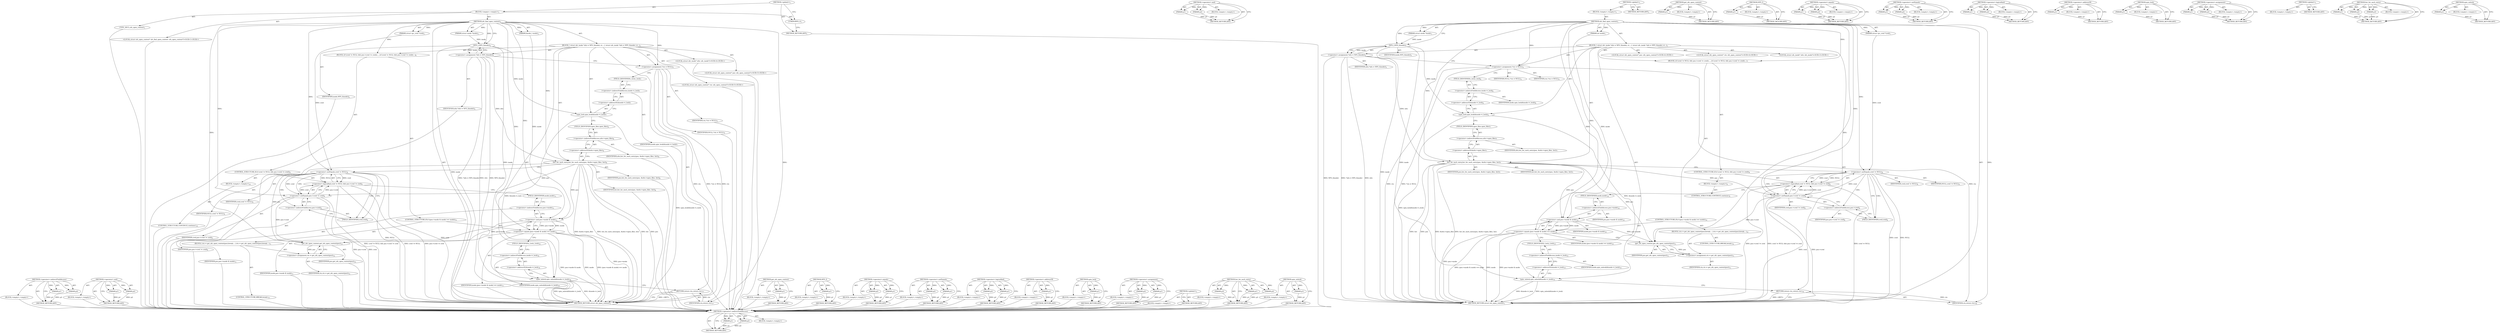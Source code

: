 digraph "spin_unlock" {
vulnerable_113 [label=<(METHOD,&lt;operator&gt;.indirectFieldAccess)>];
vulnerable_114 [label=<(PARAM,p1)>];
vulnerable_115 [label=<(PARAM,p2)>];
vulnerable_116 [label=<(BLOCK,&lt;empty&gt;,&lt;empty&gt;)>];
vulnerable_117 [label=<(METHOD_RETURN,ANY)>];
vulnerable_139 [label=<(METHOD,&lt;operator&gt;.and)>];
vulnerable_140 [label=<(PARAM,p1)>];
vulnerable_141 [label=<(PARAM,p2)>];
vulnerable_142 [label=<(BLOCK,&lt;empty&gt;,&lt;empty&gt;)>];
vulnerable_143 [label=<(METHOD_RETURN,ANY)>];
vulnerable_6 [label=<(METHOD,&lt;global&gt;)<SUB>1</SUB>>];
vulnerable_7 [label=<(BLOCK,&lt;empty&gt;,&lt;empty&gt;)<SUB>1</SUB>>];
vulnerable_8 [label=<(METHOD,nfs_find_open_context)<SUB>1</SUB>>];
vulnerable_9 [label=<(PARAM,struct inode *inode)<SUB>1</SUB>>];
vulnerable_10 [label=<(PARAM,struct rpc_cred *cred)<SUB>1</SUB>>];
vulnerable_11 [label=<(PARAM,int mode)<SUB>1</SUB>>];
vulnerable_12 [label=<(BLOCK,{
 	struct nfs_inode *nfsi = NFS_I(inode);
 	st...,{
 	struct nfs_inode *nfsi = NFS_I(inode);
 	st...)<SUB>2</SUB>>];
vulnerable_13 [label="<(LOCAL,struct nfs_inode* nfsi: nfs_inode*)<SUB>3</SUB>>"];
vulnerable_14 [label=<(&lt;operator&gt;.assignment,*nfsi = NFS_I(inode))<SUB>3</SUB>>];
vulnerable_15 [label=<(IDENTIFIER,nfsi,*nfsi = NFS_I(inode))<SUB>3</SUB>>];
vulnerable_16 [label=<(NFS_I,NFS_I(inode))<SUB>3</SUB>>];
vulnerable_17 [label=<(IDENTIFIER,inode,NFS_I(inode))<SUB>3</SUB>>];
vulnerable_18 [label="<(LOCAL,struct nfs_open_context* pos: nfs_open_context*)<SUB>4</SUB>>"];
vulnerable_19 [label="<(LOCAL,struct nfs_open_context* ctx: nfs_open_context*)<SUB>4</SUB>>"];
vulnerable_20 [label=<(&lt;operator&gt;.assignment,*ctx = NULL)<SUB>4</SUB>>];
vulnerable_21 [label=<(IDENTIFIER,ctx,*ctx = NULL)<SUB>4</SUB>>];
vulnerable_22 [label=<(IDENTIFIER,NULL,*ctx = NULL)<SUB>4</SUB>>];
vulnerable_23 [label=<(spin_lock,spin_lock(&amp;inode-&gt;i_lock))<SUB>6</SUB>>];
vulnerable_24 [label=<(&lt;operator&gt;.addressOf,&amp;inode-&gt;i_lock)<SUB>6</SUB>>];
vulnerable_25 [label=<(&lt;operator&gt;.indirectFieldAccess,inode-&gt;i_lock)<SUB>6</SUB>>];
vulnerable_26 [label=<(IDENTIFIER,inode,spin_lock(&amp;inode-&gt;i_lock))<SUB>6</SUB>>];
vulnerable_27 [label=<(FIELD_IDENTIFIER,i_lock,i_lock)<SUB>6</SUB>>];
vulnerable_28 [label=<(list_for_each_entry,list_for_each_entry(pos, &amp;nfsi-&gt;open_files, list))<SUB>7</SUB>>];
vulnerable_29 [label=<(IDENTIFIER,pos,list_for_each_entry(pos, &amp;nfsi-&gt;open_files, list))<SUB>7</SUB>>];
vulnerable_30 [label=<(&lt;operator&gt;.addressOf,&amp;nfsi-&gt;open_files)<SUB>7</SUB>>];
vulnerable_31 [label=<(&lt;operator&gt;.indirectFieldAccess,nfsi-&gt;open_files)<SUB>7</SUB>>];
vulnerable_32 [label=<(IDENTIFIER,nfsi,list_for_each_entry(pos, &amp;nfsi-&gt;open_files, list))<SUB>7</SUB>>];
vulnerable_33 [label=<(FIELD_IDENTIFIER,open_files,open_files)<SUB>7</SUB>>];
vulnerable_34 [label=<(IDENTIFIER,list,list_for_each_entry(pos, &amp;nfsi-&gt;open_files, list))<SUB>7</SUB>>];
vulnerable_35 [label=<(BLOCK,{
		if (cred != NULL &amp;&amp; pos-&gt;cred != cred)
			c...,{
		if (cred != NULL &amp;&amp; pos-&gt;cred != cred)
			c...)<SUB>7</SUB>>];
vulnerable_36 [label=<(CONTROL_STRUCTURE,IF,if (cred != NULL &amp;&amp; pos-&gt;cred != cred))<SUB>8</SUB>>];
vulnerable_37 [label=<(&lt;operator&gt;.logicalAnd,cred != NULL &amp;&amp; pos-&gt;cred != cred)<SUB>8</SUB>>];
vulnerable_38 [label=<(&lt;operator&gt;.notEquals,cred != NULL)<SUB>8</SUB>>];
vulnerable_39 [label=<(IDENTIFIER,cred,cred != NULL)<SUB>8</SUB>>];
vulnerable_40 [label=<(IDENTIFIER,NULL,cred != NULL)<SUB>8</SUB>>];
vulnerable_41 [label=<(&lt;operator&gt;.notEquals,pos-&gt;cred != cred)<SUB>8</SUB>>];
vulnerable_42 [label=<(&lt;operator&gt;.indirectFieldAccess,pos-&gt;cred)<SUB>8</SUB>>];
vulnerable_43 [label=<(IDENTIFIER,pos,pos-&gt;cred != cred)<SUB>8</SUB>>];
vulnerable_44 [label=<(FIELD_IDENTIFIER,cred,cred)<SUB>8</SUB>>];
vulnerable_45 [label=<(IDENTIFIER,cred,pos-&gt;cred != cred)<SUB>8</SUB>>];
vulnerable_46 [label=<(BLOCK,&lt;empty&gt;,&lt;empty&gt;)<SUB>9</SUB>>];
vulnerable_47 [label=<(CONTROL_STRUCTURE,CONTINUE,continue;)<SUB>9</SUB>>];
vulnerable_48 [label=<(CONTROL_STRUCTURE,IF,if ((pos-&gt;mode &amp; mode) == mode))<SUB>10</SUB>>];
vulnerable_49 [label=<(&lt;operator&gt;.equals,(pos-&gt;mode &amp; mode) == mode)<SUB>10</SUB>>];
vulnerable_50 [label=<(&lt;operator&gt;.and,pos-&gt;mode &amp; mode)<SUB>10</SUB>>];
vulnerable_51 [label=<(&lt;operator&gt;.indirectFieldAccess,pos-&gt;mode)<SUB>10</SUB>>];
vulnerable_52 [label=<(IDENTIFIER,pos,pos-&gt;mode &amp; mode)<SUB>10</SUB>>];
vulnerable_53 [label=<(FIELD_IDENTIFIER,mode,mode)<SUB>10</SUB>>];
vulnerable_54 [label=<(IDENTIFIER,mode,pos-&gt;mode &amp; mode)<SUB>10</SUB>>];
vulnerable_55 [label=<(IDENTIFIER,mode,(pos-&gt;mode &amp; mode) == mode)<SUB>10</SUB>>];
vulnerable_56 [label=<(BLOCK,{
			ctx = get_nfs_open_context(pos);
			break;...,{
			ctx = get_nfs_open_context(pos);
			break;...)<SUB>10</SUB>>];
vulnerable_57 [label=<(&lt;operator&gt;.assignment,ctx = get_nfs_open_context(pos))<SUB>11</SUB>>];
vulnerable_58 [label=<(IDENTIFIER,ctx,ctx = get_nfs_open_context(pos))<SUB>11</SUB>>];
vulnerable_59 [label=<(get_nfs_open_context,get_nfs_open_context(pos))<SUB>11</SUB>>];
vulnerable_60 [label=<(IDENTIFIER,pos,get_nfs_open_context(pos))<SUB>11</SUB>>];
vulnerable_61 [label=<(CONTROL_STRUCTURE,BREAK,break;)<SUB>12</SUB>>];
vulnerable_62 [label=<(spin_unlock,spin_unlock(&amp;inode-&gt;i_lock))<SUB>15</SUB>>];
vulnerable_63 [label=<(&lt;operator&gt;.addressOf,&amp;inode-&gt;i_lock)<SUB>15</SUB>>];
vulnerable_64 [label=<(&lt;operator&gt;.indirectFieldAccess,inode-&gt;i_lock)<SUB>15</SUB>>];
vulnerable_65 [label=<(IDENTIFIER,inode,spin_unlock(&amp;inode-&gt;i_lock))<SUB>15</SUB>>];
vulnerable_66 [label=<(FIELD_IDENTIFIER,i_lock,i_lock)<SUB>15</SUB>>];
vulnerable_67 [label=<(RETURN,return ctx;,return ctx;)<SUB>16</SUB>>];
vulnerable_68 [label=<(IDENTIFIER,ctx,return ctx;)<SUB>16</SUB>>];
vulnerable_69 [label=<(METHOD_RETURN,struct nfs_open_context)<SUB>1</SUB>>];
vulnerable_71 [label=<(METHOD_RETURN,ANY)<SUB>1</SUB>>];
vulnerable_144 [label=<(METHOD,get_nfs_open_context)>];
vulnerable_145 [label=<(PARAM,p1)>];
vulnerable_146 [label=<(BLOCK,&lt;empty&gt;,&lt;empty&gt;)>];
vulnerable_147 [label=<(METHOD_RETURN,ANY)>];
vulnerable_101 [label=<(METHOD,NFS_I)>];
vulnerable_102 [label=<(PARAM,p1)>];
vulnerable_103 [label=<(BLOCK,&lt;empty&gt;,&lt;empty&gt;)>];
vulnerable_104 [label=<(METHOD_RETURN,ANY)>];
vulnerable_134 [label=<(METHOD,&lt;operator&gt;.equals)>];
vulnerable_135 [label=<(PARAM,p1)>];
vulnerable_136 [label=<(PARAM,p2)>];
vulnerable_137 [label=<(BLOCK,&lt;empty&gt;,&lt;empty&gt;)>];
vulnerable_138 [label=<(METHOD_RETURN,ANY)>];
vulnerable_129 [label=<(METHOD,&lt;operator&gt;.notEquals)>];
vulnerable_130 [label=<(PARAM,p1)>];
vulnerable_131 [label=<(PARAM,p2)>];
vulnerable_132 [label=<(BLOCK,&lt;empty&gt;,&lt;empty&gt;)>];
vulnerable_133 [label=<(METHOD_RETURN,ANY)>];
vulnerable_124 [label=<(METHOD,&lt;operator&gt;.logicalAnd)>];
vulnerable_125 [label=<(PARAM,p1)>];
vulnerable_126 [label=<(PARAM,p2)>];
vulnerable_127 [label=<(BLOCK,&lt;empty&gt;,&lt;empty&gt;)>];
vulnerable_128 [label=<(METHOD_RETURN,ANY)>];
vulnerable_109 [label=<(METHOD,&lt;operator&gt;.addressOf)>];
vulnerable_110 [label=<(PARAM,p1)>];
vulnerable_111 [label=<(BLOCK,&lt;empty&gt;,&lt;empty&gt;)>];
vulnerable_112 [label=<(METHOD_RETURN,ANY)>];
vulnerable_105 [label=<(METHOD,spin_lock)>];
vulnerable_106 [label=<(PARAM,p1)>];
vulnerable_107 [label=<(BLOCK,&lt;empty&gt;,&lt;empty&gt;)>];
vulnerable_108 [label=<(METHOD_RETURN,ANY)>];
vulnerable_96 [label=<(METHOD,&lt;operator&gt;.assignment)>];
vulnerable_97 [label=<(PARAM,p1)>];
vulnerable_98 [label=<(PARAM,p2)>];
vulnerable_99 [label=<(BLOCK,&lt;empty&gt;,&lt;empty&gt;)>];
vulnerable_100 [label=<(METHOD_RETURN,ANY)>];
vulnerable_90 [label=<(METHOD,&lt;global&gt;)<SUB>1</SUB>>];
vulnerable_91 [label=<(BLOCK,&lt;empty&gt;,&lt;empty&gt;)>];
vulnerable_92 [label=<(METHOD_RETURN,ANY)>];
vulnerable_118 [label=<(METHOD,list_for_each_entry)>];
vulnerable_119 [label=<(PARAM,p1)>];
vulnerable_120 [label=<(PARAM,p2)>];
vulnerable_121 [label=<(PARAM,p3)>];
vulnerable_122 [label=<(BLOCK,&lt;empty&gt;,&lt;empty&gt;)>];
vulnerable_123 [label=<(METHOD_RETURN,ANY)>];
vulnerable_148 [label=<(METHOD,spin_unlock)>];
vulnerable_149 [label=<(PARAM,p1)>];
vulnerable_150 [label=<(BLOCK,&lt;empty&gt;,&lt;empty&gt;)>];
vulnerable_151 [label=<(METHOD_RETURN,ANY)>];
fixed_119 [label=<(METHOD,&lt;operator&gt;.indirectFieldAccess)>];
fixed_120 [label=<(PARAM,p1)>];
fixed_121 [label=<(PARAM,p2)>];
fixed_122 [label=<(BLOCK,&lt;empty&gt;,&lt;empty&gt;)>];
fixed_123 [label=<(METHOD_RETURN,ANY)>];
fixed_145 [label=<(METHOD,&lt;operator&gt;.and)>];
fixed_146 [label=<(PARAM,p1)>];
fixed_147 [label=<(PARAM,p2)>];
fixed_148 [label=<(BLOCK,&lt;empty&gt;,&lt;empty&gt;)>];
fixed_149 [label=<(METHOD_RETURN,ANY)>];
fixed_6 [label=<(METHOD,&lt;global&gt;)<SUB>1</SUB>>];
fixed_7 [label=<(BLOCK,&lt;empty&gt;,&lt;empty&gt;)<SUB>1</SUB>>];
fixed_8 [label=<(TYPE_DECL,nfs_open_context)<SUB>1</SUB>>];
fixed_9 [label="<(LOCAL,struct nfs_open_context* nfs_find_open_context: nfs_open_context*)<SUB>1</SUB>>"];
fixed_10 [label=<(UNKNOWN,),))<SUB>1</SUB>>];
fixed_11 [label=<(METHOD,nfs_find_open_context)<SUB>2</SUB>>];
fixed_12 [label=<(PARAM,struct inode *inode)<SUB>2</SUB>>];
fixed_13 [label=<(PARAM,struct rpc_cred *cred)<SUB>2</SUB>>];
fixed_14 [label=<(PARAM,fmode_t mode)<SUB>2</SUB>>];
fixed_15 [label=<(BLOCK,{
 	struct nfs_inode *nfsi = NFS_I(inode);
 	st...,{
 	struct nfs_inode *nfsi = NFS_I(inode);
 	st...)<SUB>3</SUB>>];
fixed_16 [label="<(LOCAL,struct nfs_inode* nfsi: nfs_inode*)<SUB>4</SUB>>"];
fixed_17 [label=<(&lt;operator&gt;.assignment,*nfsi = NFS_I(inode))<SUB>4</SUB>>];
fixed_18 [label=<(IDENTIFIER,nfsi,*nfsi = NFS_I(inode))<SUB>4</SUB>>];
fixed_19 [label=<(NFS_I,NFS_I(inode))<SUB>4</SUB>>];
fixed_20 [label=<(IDENTIFIER,inode,NFS_I(inode))<SUB>4</SUB>>];
fixed_21 [label="<(LOCAL,struct nfs_open_context* pos: nfs_open_context*)<SUB>5</SUB>>"];
fixed_22 [label="<(LOCAL,struct nfs_open_context* ctx: nfs_open_context*)<SUB>5</SUB>>"];
fixed_23 [label=<(&lt;operator&gt;.assignment,*ctx = NULL)<SUB>5</SUB>>];
fixed_24 [label=<(IDENTIFIER,ctx,*ctx = NULL)<SUB>5</SUB>>];
fixed_25 [label=<(IDENTIFIER,NULL,*ctx = NULL)<SUB>5</SUB>>];
fixed_26 [label=<(spin_lock,spin_lock(&amp;inode-&gt;i_lock))<SUB>7</SUB>>];
fixed_27 [label=<(&lt;operator&gt;.addressOf,&amp;inode-&gt;i_lock)<SUB>7</SUB>>];
fixed_28 [label=<(&lt;operator&gt;.indirectFieldAccess,inode-&gt;i_lock)<SUB>7</SUB>>];
fixed_29 [label=<(IDENTIFIER,inode,spin_lock(&amp;inode-&gt;i_lock))<SUB>7</SUB>>];
fixed_30 [label=<(FIELD_IDENTIFIER,i_lock,i_lock)<SUB>7</SUB>>];
fixed_31 [label=<(list_for_each_entry,list_for_each_entry(pos, &amp;nfsi-&gt;open_files, list))<SUB>8</SUB>>];
fixed_32 [label=<(IDENTIFIER,pos,list_for_each_entry(pos, &amp;nfsi-&gt;open_files, list))<SUB>8</SUB>>];
fixed_33 [label=<(&lt;operator&gt;.addressOf,&amp;nfsi-&gt;open_files)<SUB>8</SUB>>];
fixed_34 [label=<(&lt;operator&gt;.indirectFieldAccess,nfsi-&gt;open_files)<SUB>8</SUB>>];
fixed_35 [label=<(IDENTIFIER,nfsi,list_for_each_entry(pos, &amp;nfsi-&gt;open_files, list))<SUB>8</SUB>>];
fixed_36 [label=<(FIELD_IDENTIFIER,open_files,open_files)<SUB>8</SUB>>];
fixed_37 [label=<(IDENTIFIER,list,list_for_each_entry(pos, &amp;nfsi-&gt;open_files, list))<SUB>8</SUB>>];
fixed_38 [label=<(BLOCK,{
		if (cred != NULL &amp;&amp; pos-&gt;cred != cred)
			c...,{
		if (cred != NULL &amp;&amp; pos-&gt;cred != cred)
			c...)<SUB>8</SUB>>];
fixed_39 [label=<(CONTROL_STRUCTURE,IF,if (cred != NULL &amp;&amp; pos-&gt;cred != cred))<SUB>9</SUB>>];
fixed_40 [label=<(&lt;operator&gt;.logicalAnd,cred != NULL &amp;&amp; pos-&gt;cred != cred)<SUB>9</SUB>>];
fixed_41 [label=<(&lt;operator&gt;.notEquals,cred != NULL)<SUB>9</SUB>>];
fixed_42 [label=<(IDENTIFIER,cred,cred != NULL)<SUB>9</SUB>>];
fixed_43 [label=<(IDENTIFIER,NULL,cred != NULL)<SUB>9</SUB>>];
fixed_44 [label=<(&lt;operator&gt;.notEquals,pos-&gt;cred != cred)<SUB>9</SUB>>];
fixed_45 [label=<(&lt;operator&gt;.indirectFieldAccess,pos-&gt;cred)<SUB>9</SUB>>];
fixed_46 [label=<(IDENTIFIER,pos,pos-&gt;cred != cred)<SUB>9</SUB>>];
fixed_47 [label=<(FIELD_IDENTIFIER,cred,cred)<SUB>9</SUB>>];
fixed_48 [label=<(IDENTIFIER,cred,pos-&gt;cred != cred)<SUB>9</SUB>>];
fixed_49 [label=<(BLOCK,&lt;empty&gt;,&lt;empty&gt;)<SUB>10</SUB>>];
fixed_50 [label=<(CONTROL_STRUCTURE,CONTINUE,continue;)<SUB>10</SUB>>];
fixed_51 [label=<(CONTROL_STRUCTURE,IF,if ((pos-&gt;mode &amp; mode) == mode))<SUB>11</SUB>>];
fixed_52 [label=<(&lt;operator&gt;.equals,(pos-&gt;mode &amp; mode) == mode)<SUB>11</SUB>>];
fixed_53 [label=<(&lt;operator&gt;.and,pos-&gt;mode &amp; mode)<SUB>11</SUB>>];
fixed_54 [label=<(&lt;operator&gt;.indirectFieldAccess,pos-&gt;mode)<SUB>11</SUB>>];
fixed_55 [label=<(IDENTIFIER,pos,pos-&gt;mode &amp; mode)<SUB>11</SUB>>];
fixed_56 [label=<(FIELD_IDENTIFIER,mode,mode)<SUB>11</SUB>>];
fixed_57 [label=<(IDENTIFIER,mode,pos-&gt;mode &amp; mode)<SUB>11</SUB>>];
fixed_58 [label=<(IDENTIFIER,mode,(pos-&gt;mode &amp; mode) == mode)<SUB>11</SUB>>];
fixed_59 [label=<(BLOCK,{
			ctx = get_nfs_open_context(pos);
			break;...,{
			ctx = get_nfs_open_context(pos);
			break;...)<SUB>11</SUB>>];
fixed_60 [label=<(&lt;operator&gt;.assignment,ctx = get_nfs_open_context(pos))<SUB>12</SUB>>];
fixed_61 [label=<(IDENTIFIER,ctx,ctx = get_nfs_open_context(pos))<SUB>12</SUB>>];
fixed_62 [label=<(get_nfs_open_context,get_nfs_open_context(pos))<SUB>12</SUB>>];
fixed_63 [label=<(IDENTIFIER,pos,get_nfs_open_context(pos))<SUB>12</SUB>>];
fixed_64 [label=<(CONTROL_STRUCTURE,BREAK,break;)<SUB>13</SUB>>];
fixed_65 [label=<(spin_unlock,spin_unlock(&amp;inode-&gt;i_lock))<SUB>16</SUB>>];
fixed_66 [label=<(&lt;operator&gt;.addressOf,&amp;inode-&gt;i_lock)<SUB>16</SUB>>];
fixed_67 [label=<(&lt;operator&gt;.indirectFieldAccess,inode-&gt;i_lock)<SUB>16</SUB>>];
fixed_68 [label=<(IDENTIFIER,inode,spin_unlock(&amp;inode-&gt;i_lock))<SUB>16</SUB>>];
fixed_69 [label=<(FIELD_IDENTIFIER,i_lock,i_lock)<SUB>16</SUB>>];
fixed_70 [label=<(RETURN,return ctx;,return ctx;)<SUB>17</SUB>>];
fixed_71 [label=<(IDENTIFIER,ctx,return ctx;)<SUB>17</SUB>>];
fixed_72 [label=<(METHOD_RETURN,struct nfs_open_context)<SUB>2</SUB>>];
fixed_74 [label=<(METHOD_RETURN,ANY)<SUB>1</SUB>>];
fixed_150 [label=<(METHOD,get_nfs_open_context)>];
fixed_151 [label=<(PARAM,p1)>];
fixed_152 [label=<(BLOCK,&lt;empty&gt;,&lt;empty&gt;)>];
fixed_153 [label=<(METHOD_RETURN,ANY)>];
fixed_107 [label=<(METHOD,NFS_I)>];
fixed_108 [label=<(PARAM,p1)>];
fixed_109 [label=<(BLOCK,&lt;empty&gt;,&lt;empty&gt;)>];
fixed_110 [label=<(METHOD_RETURN,ANY)>];
fixed_140 [label=<(METHOD,&lt;operator&gt;.equals)>];
fixed_141 [label=<(PARAM,p1)>];
fixed_142 [label=<(PARAM,p2)>];
fixed_143 [label=<(BLOCK,&lt;empty&gt;,&lt;empty&gt;)>];
fixed_144 [label=<(METHOD_RETURN,ANY)>];
fixed_135 [label=<(METHOD,&lt;operator&gt;.notEquals)>];
fixed_136 [label=<(PARAM,p1)>];
fixed_137 [label=<(PARAM,p2)>];
fixed_138 [label=<(BLOCK,&lt;empty&gt;,&lt;empty&gt;)>];
fixed_139 [label=<(METHOD_RETURN,ANY)>];
fixed_130 [label=<(METHOD,&lt;operator&gt;.logicalAnd)>];
fixed_131 [label=<(PARAM,p1)>];
fixed_132 [label=<(PARAM,p2)>];
fixed_133 [label=<(BLOCK,&lt;empty&gt;,&lt;empty&gt;)>];
fixed_134 [label=<(METHOD_RETURN,ANY)>];
fixed_115 [label=<(METHOD,&lt;operator&gt;.addressOf)>];
fixed_116 [label=<(PARAM,p1)>];
fixed_117 [label=<(BLOCK,&lt;empty&gt;,&lt;empty&gt;)>];
fixed_118 [label=<(METHOD_RETURN,ANY)>];
fixed_111 [label=<(METHOD,spin_lock)>];
fixed_112 [label=<(PARAM,p1)>];
fixed_113 [label=<(BLOCK,&lt;empty&gt;,&lt;empty&gt;)>];
fixed_114 [label=<(METHOD_RETURN,ANY)>];
fixed_102 [label=<(METHOD,&lt;operator&gt;.assignment)>];
fixed_103 [label=<(PARAM,p1)>];
fixed_104 [label=<(PARAM,p2)>];
fixed_105 [label=<(BLOCK,&lt;empty&gt;,&lt;empty&gt;)>];
fixed_106 [label=<(METHOD_RETURN,ANY)>];
fixed_96 [label=<(METHOD,&lt;global&gt;)<SUB>1</SUB>>];
fixed_97 [label=<(BLOCK,&lt;empty&gt;,&lt;empty&gt;)>];
fixed_98 [label=<(METHOD_RETURN,ANY)>];
fixed_124 [label=<(METHOD,list_for_each_entry)>];
fixed_125 [label=<(PARAM,p1)>];
fixed_126 [label=<(PARAM,p2)>];
fixed_127 [label=<(PARAM,p3)>];
fixed_128 [label=<(BLOCK,&lt;empty&gt;,&lt;empty&gt;)>];
fixed_129 [label=<(METHOD_RETURN,ANY)>];
fixed_154 [label=<(METHOD,spin_unlock)>];
fixed_155 [label=<(PARAM,p1)>];
fixed_156 [label=<(BLOCK,&lt;empty&gt;,&lt;empty&gt;)>];
fixed_157 [label=<(METHOD_RETURN,ANY)>];
vulnerable_113 -> vulnerable_114  [key=0, label="AST: "];
vulnerable_113 -> vulnerable_114  [key=1, label="DDG: "];
vulnerable_113 -> vulnerable_116  [key=0, label="AST: "];
vulnerable_113 -> vulnerable_115  [key=0, label="AST: "];
vulnerable_113 -> vulnerable_115  [key=1, label="DDG: "];
vulnerable_113 -> vulnerable_117  [key=0, label="AST: "];
vulnerable_113 -> vulnerable_117  [key=1, label="CFG: "];
vulnerable_114 -> vulnerable_117  [key=0, label="DDG: p1"];
vulnerable_115 -> vulnerable_117  [key=0, label="DDG: p2"];
vulnerable_139 -> vulnerable_140  [key=0, label="AST: "];
vulnerable_139 -> vulnerable_140  [key=1, label="DDG: "];
vulnerable_139 -> vulnerable_142  [key=0, label="AST: "];
vulnerable_139 -> vulnerable_141  [key=0, label="AST: "];
vulnerable_139 -> vulnerable_141  [key=1, label="DDG: "];
vulnerable_139 -> vulnerable_143  [key=0, label="AST: "];
vulnerable_139 -> vulnerable_143  [key=1, label="CFG: "];
vulnerable_140 -> vulnerable_143  [key=0, label="DDG: p1"];
vulnerable_141 -> vulnerable_143  [key=0, label="DDG: p2"];
vulnerable_6 -> vulnerable_7  [key=0, label="AST: "];
vulnerable_6 -> vulnerable_71  [key=0, label="AST: "];
vulnerable_6 -> vulnerable_71  [key=1, label="CFG: "];
vulnerable_7 -> vulnerable_8  [key=0, label="AST: "];
vulnerable_8 -> vulnerable_9  [key=0, label="AST: "];
vulnerable_8 -> vulnerable_9  [key=1, label="DDG: "];
vulnerable_8 -> vulnerable_10  [key=0, label="AST: "];
vulnerable_8 -> vulnerable_10  [key=1, label="DDG: "];
vulnerable_8 -> vulnerable_11  [key=0, label="AST: "];
vulnerable_8 -> vulnerable_11  [key=1, label="DDG: "];
vulnerable_8 -> vulnerable_12  [key=0, label="AST: "];
vulnerable_8 -> vulnerable_69  [key=0, label="AST: "];
vulnerable_8 -> vulnerable_16  [key=0, label="CFG: "];
vulnerable_8 -> vulnerable_16  [key=1, label="DDG: "];
vulnerable_8 -> vulnerable_20  [key=0, label="DDG: "];
vulnerable_8 -> vulnerable_35  [key=0, label="DDG: "];
vulnerable_8 -> vulnerable_28  [key=0, label="DDG: "];
vulnerable_8 -> vulnerable_68  [key=0, label="DDG: "];
vulnerable_8 -> vulnerable_49  [key=0, label="DDG: "];
vulnerable_8 -> vulnerable_38  [key=0, label="DDG: "];
vulnerable_8 -> vulnerable_41  [key=0, label="DDG: "];
vulnerable_8 -> vulnerable_50  [key=0, label="DDG: "];
vulnerable_8 -> vulnerable_59  [key=0, label="DDG: "];
vulnerable_9 -> vulnerable_16  [key=0, label="DDG: inode"];
vulnerable_10 -> vulnerable_38  [key=0, label="DDG: cred"];
vulnerable_11 -> vulnerable_50  [key=0, label="DDG: mode"];
vulnerable_12 -> vulnerable_13  [key=0, label="AST: "];
vulnerable_12 -> vulnerable_14  [key=0, label="AST: "];
vulnerable_12 -> vulnerable_18  [key=0, label="AST: "];
vulnerable_12 -> vulnerable_19  [key=0, label="AST: "];
vulnerable_12 -> vulnerable_20  [key=0, label="AST: "];
vulnerable_12 -> vulnerable_23  [key=0, label="AST: "];
vulnerable_12 -> vulnerable_28  [key=0, label="AST: "];
vulnerable_12 -> vulnerable_35  [key=0, label="AST: "];
vulnerable_12 -> vulnerable_62  [key=0, label="AST: "];
vulnerable_12 -> vulnerable_67  [key=0, label="AST: "];
vulnerable_14 -> vulnerable_15  [key=0, label="AST: "];
vulnerable_14 -> vulnerable_16  [key=0, label="AST: "];
vulnerable_14 -> vulnerable_20  [key=0, label="CFG: "];
vulnerable_14 -> vulnerable_69  [key=0, label="DDG: nfsi"];
vulnerable_14 -> vulnerable_69  [key=1, label="DDG: NFS_I(inode)"];
vulnerable_14 -> vulnerable_69  [key=2, label="DDG: *nfsi = NFS_I(inode)"];
vulnerable_14 -> vulnerable_28  [key=0, label="DDG: nfsi"];
vulnerable_16 -> vulnerable_17  [key=0, label="AST: "];
vulnerable_16 -> vulnerable_14  [key=0, label="CFG: "];
vulnerable_16 -> vulnerable_14  [key=1, label="DDG: inode"];
vulnerable_16 -> vulnerable_69  [key=0, label="DDG: inode"];
vulnerable_16 -> vulnerable_23  [key=0, label="DDG: inode"];
vulnerable_16 -> vulnerable_62  [key=0, label="DDG: inode"];
vulnerable_20 -> vulnerable_21  [key=0, label="AST: "];
vulnerable_20 -> vulnerable_22  [key=0, label="AST: "];
vulnerable_20 -> vulnerable_27  [key=0, label="CFG: "];
vulnerable_20 -> vulnerable_69  [key=0, label="DDG: ctx"];
vulnerable_20 -> vulnerable_69  [key=1, label="DDG: *ctx = NULL"];
vulnerable_20 -> vulnerable_68  [key=0, label="DDG: ctx"];
vulnerable_23 -> vulnerable_24  [key=0, label="AST: "];
vulnerable_23 -> vulnerable_33  [key=0, label="CFG: "];
vulnerable_23 -> vulnerable_69  [key=0, label="DDG: spin_lock(&amp;inode-&gt;i_lock)"];
vulnerable_23 -> vulnerable_62  [key=0, label="DDG: &amp;inode-&gt;i_lock"];
vulnerable_24 -> vulnerable_25  [key=0, label="AST: "];
vulnerable_24 -> vulnerable_23  [key=0, label="CFG: "];
vulnerable_25 -> vulnerable_26  [key=0, label="AST: "];
vulnerable_25 -> vulnerable_27  [key=0, label="AST: "];
vulnerable_25 -> vulnerable_24  [key=0, label="CFG: "];
vulnerable_27 -> vulnerable_25  [key=0, label="CFG: "];
vulnerable_28 -> vulnerable_29  [key=0, label="AST: "];
vulnerable_28 -> vulnerable_30  [key=0, label="AST: "];
vulnerable_28 -> vulnerable_34  [key=0, label="AST: "];
vulnerable_28 -> vulnerable_38  [key=0, label="CFG: "];
vulnerable_28 -> vulnerable_69  [key=0, label="DDG: pos"];
vulnerable_28 -> vulnerable_69  [key=1, label="DDG: &amp;nfsi-&gt;open_files"];
vulnerable_28 -> vulnerable_69  [key=2, label="DDG: list_for_each_entry(pos, &amp;nfsi-&gt;open_files, list)"];
vulnerable_28 -> vulnerable_69  [key=3, label="DDG: list"];
vulnerable_28 -> vulnerable_41  [key=0, label="DDG: pos"];
vulnerable_28 -> vulnerable_50  [key=0, label="DDG: pos"];
vulnerable_28 -> vulnerable_59  [key=0, label="DDG: pos"];
vulnerable_30 -> vulnerable_31  [key=0, label="AST: "];
vulnerable_30 -> vulnerable_28  [key=0, label="CFG: "];
vulnerable_31 -> vulnerable_32  [key=0, label="AST: "];
vulnerable_31 -> vulnerable_33  [key=0, label="AST: "];
vulnerable_31 -> vulnerable_30  [key=0, label="CFG: "];
vulnerable_33 -> vulnerable_31  [key=0, label="CFG: "];
vulnerable_35 -> vulnerable_36  [key=0, label="AST: "];
vulnerable_35 -> vulnerable_48  [key=0, label="AST: "];
vulnerable_36 -> vulnerable_37  [key=0, label="AST: "];
vulnerable_36 -> vulnerable_46  [key=0, label="AST: "];
vulnerable_37 -> vulnerable_38  [key=0, label="AST: "];
vulnerable_37 -> vulnerable_41  [key=0, label="AST: "];
vulnerable_37 -> vulnerable_53  [key=0, label="CFG: "];
vulnerable_37 -> vulnerable_69  [key=0, label="DDG: cred != NULL"];
vulnerable_37 -> vulnerable_69  [key=1, label="DDG: pos-&gt;cred != cred"];
vulnerable_37 -> vulnerable_69  [key=2, label="DDG: cred != NULL &amp;&amp; pos-&gt;cred != cred"];
vulnerable_38 -> vulnerable_39  [key=0, label="AST: "];
vulnerable_38 -> vulnerable_40  [key=0, label="AST: "];
vulnerable_38 -> vulnerable_37  [key=0, label="CFG: "];
vulnerable_38 -> vulnerable_37  [key=1, label="DDG: cred"];
vulnerable_38 -> vulnerable_37  [key=2, label="DDG: NULL"];
vulnerable_38 -> vulnerable_44  [key=0, label="CFG: "];
vulnerable_38 -> vulnerable_44  [key=1, label="CDG: "];
vulnerable_38 -> vulnerable_69  [key=0, label="DDG: cred"];
vulnerable_38 -> vulnerable_69  [key=1, label="DDG: NULL"];
vulnerable_38 -> vulnerable_41  [key=0, label="DDG: cred"];
vulnerable_38 -> vulnerable_41  [key=1, label="CDG: "];
vulnerable_38 -> vulnerable_42  [key=0, label="CDG: "];
vulnerable_41 -> vulnerable_42  [key=0, label="AST: "];
vulnerable_41 -> vulnerable_45  [key=0, label="AST: "];
vulnerable_41 -> vulnerable_37  [key=0, label="CFG: "];
vulnerable_41 -> vulnerable_37  [key=1, label="DDG: pos-&gt;cred"];
vulnerable_41 -> vulnerable_37  [key=2, label="DDG: cred"];
vulnerable_41 -> vulnerable_69  [key=0, label="DDG: pos-&gt;cred"];
vulnerable_41 -> vulnerable_69  [key=1, label="DDG: cred"];
vulnerable_41 -> vulnerable_59  [key=0, label="DDG: pos-&gt;cred"];
vulnerable_42 -> vulnerable_43  [key=0, label="AST: "];
vulnerable_42 -> vulnerable_44  [key=0, label="AST: "];
vulnerable_42 -> vulnerable_41  [key=0, label="CFG: "];
vulnerable_44 -> vulnerable_42  [key=0, label="CFG: "];
vulnerable_46 -> vulnerable_47  [key=0, label="AST: "];
vulnerable_48 -> vulnerable_49  [key=0, label="AST: "];
vulnerable_48 -> vulnerable_56  [key=0, label="AST: "];
vulnerable_49 -> vulnerable_50  [key=0, label="AST: "];
vulnerable_49 -> vulnerable_55  [key=0, label="AST: "];
vulnerable_49 -> vulnerable_59  [key=0, label="CFG: "];
vulnerable_49 -> vulnerable_66  [key=0, label="CFG: "];
vulnerable_49 -> vulnerable_69  [key=0, label="DDG: pos-&gt;mode &amp; mode"];
vulnerable_49 -> vulnerable_69  [key=1, label="DDG: mode"];
vulnerable_49 -> vulnerable_69  [key=2, label="DDG: (pos-&gt;mode &amp; mode) == mode"];
vulnerable_50 -> vulnerable_51  [key=0, label="AST: "];
vulnerable_50 -> vulnerable_54  [key=0, label="AST: "];
vulnerable_50 -> vulnerable_49  [key=0, label="CFG: "];
vulnerable_50 -> vulnerable_49  [key=1, label="DDG: pos-&gt;mode"];
vulnerable_50 -> vulnerable_49  [key=2, label="DDG: mode"];
vulnerable_50 -> vulnerable_69  [key=0, label="DDG: pos-&gt;mode"];
vulnerable_50 -> vulnerable_59  [key=0, label="DDG: pos-&gt;mode"];
vulnerable_51 -> vulnerable_52  [key=0, label="AST: "];
vulnerable_51 -> vulnerable_53  [key=0, label="AST: "];
vulnerable_51 -> vulnerable_50  [key=0, label="CFG: "];
vulnerable_53 -> vulnerable_51  [key=0, label="CFG: "];
vulnerable_56 -> vulnerable_57  [key=0, label="AST: "];
vulnerable_56 -> vulnerable_61  [key=0, label="AST: "];
vulnerable_57 -> vulnerable_58  [key=0, label="AST: "];
vulnerable_57 -> vulnerable_59  [key=0, label="AST: "];
vulnerable_59 -> vulnerable_60  [key=0, label="AST: "];
vulnerable_59 -> vulnerable_57  [key=0, label="CFG: "];
vulnerable_59 -> vulnerable_57  [key=1, label="DDG: pos"];
vulnerable_62 -> vulnerable_63  [key=0, label="AST: "];
vulnerable_62 -> vulnerable_67  [key=0, label="CFG: "];
vulnerable_62 -> vulnerable_69  [key=0, label="DDG: &amp;inode-&gt;i_lock"];
vulnerable_62 -> vulnerable_69  [key=1, label="DDG: spin_unlock(&amp;inode-&gt;i_lock)"];
vulnerable_63 -> vulnerable_64  [key=0, label="AST: "];
vulnerable_63 -> vulnerable_62  [key=0, label="CFG: "];
vulnerable_64 -> vulnerable_65  [key=0, label="AST: "];
vulnerable_64 -> vulnerable_66  [key=0, label="AST: "];
vulnerable_64 -> vulnerable_63  [key=0, label="CFG: "];
vulnerable_66 -> vulnerable_64  [key=0, label="CFG: "];
vulnerable_67 -> vulnerable_68  [key=0, label="AST: "];
vulnerable_67 -> vulnerable_69  [key=0, label="CFG: "];
vulnerable_67 -> vulnerable_69  [key=1, label="DDG: &lt;RET&gt;"];
vulnerable_68 -> vulnerable_67  [key=0, label="DDG: ctx"];
vulnerable_144 -> vulnerable_145  [key=0, label="AST: "];
vulnerable_144 -> vulnerable_145  [key=1, label="DDG: "];
vulnerable_144 -> vulnerable_146  [key=0, label="AST: "];
vulnerable_144 -> vulnerable_147  [key=0, label="AST: "];
vulnerable_144 -> vulnerable_147  [key=1, label="CFG: "];
vulnerable_145 -> vulnerable_147  [key=0, label="DDG: p1"];
vulnerable_101 -> vulnerable_102  [key=0, label="AST: "];
vulnerable_101 -> vulnerable_102  [key=1, label="DDG: "];
vulnerable_101 -> vulnerable_103  [key=0, label="AST: "];
vulnerable_101 -> vulnerable_104  [key=0, label="AST: "];
vulnerable_101 -> vulnerable_104  [key=1, label="CFG: "];
vulnerable_102 -> vulnerable_104  [key=0, label="DDG: p1"];
vulnerable_134 -> vulnerable_135  [key=0, label="AST: "];
vulnerable_134 -> vulnerable_135  [key=1, label="DDG: "];
vulnerable_134 -> vulnerable_137  [key=0, label="AST: "];
vulnerable_134 -> vulnerable_136  [key=0, label="AST: "];
vulnerable_134 -> vulnerable_136  [key=1, label="DDG: "];
vulnerable_134 -> vulnerable_138  [key=0, label="AST: "];
vulnerable_134 -> vulnerable_138  [key=1, label="CFG: "];
vulnerable_135 -> vulnerable_138  [key=0, label="DDG: p1"];
vulnerable_136 -> vulnerable_138  [key=0, label="DDG: p2"];
vulnerable_129 -> vulnerable_130  [key=0, label="AST: "];
vulnerable_129 -> vulnerable_130  [key=1, label="DDG: "];
vulnerable_129 -> vulnerable_132  [key=0, label="AST: "];
vulnerable_129 -> vulnerable_131  [key=0, label="AST: "];
vulnerable_129 -> vulnerable_131  [key=1, label="DDG: "];
vulnerable_129 -> vulnerable_133  [key=0, label="AST: "];
vulnerable_129 -> vulnerable_133  [key=1, label="CFG: "];
vulnerable_130 -> vulnerable_133  [key=0, label="DDG: p1"];
vulnerable_131 -> vulnerable_133  [key=0, label="DDG: p2"];
vulnerable_124 -> vulnerable_125  [key=0, label="AST: "];
vulnerable_124 -> vulnerable_125  [key=1, label="DDG: "];
vulnerable_124 -> vulnerable_127  [key=0, label="AST: "];
vulnerable_124 -> vulnerable_126  [key=0, label="AST: "];
vulnerable_124 -> vulnerable_126  [key=1, label="DDG: "];
vulnerable_124 -> vulnerable_128  [key=0, label="AST: "];
vulnerable_124 -> vulnerable_128  [key=1, label="CFG: "];
vulnerable_125 -> vulnerable_128  [key=0, label="DDG: p1"];
vulnerable_126 -> vulnerable_128  [key=0, label="DDG: p2"];
vulnerable_109 -> vulnerable_110  [key=0, label="AST: "];
vulnerable_109 -> vulnerable_110  [key=1, label="DDG: "];
vulnerable_109 -> vulnerable_111  [key=0, label="AST: "];
vulnerable_109 -> vulnerable_112  [key=0, label="AST: "];
vulnerable_109 -> vulnerable_112  [key=1, label="CFG: "];
vulnerable_110 -> vulnerable_112  [key=0, label="DDG: p1"];
vulnerable_105 -> vulnerable_106  [key=0, label="AST: "];
vulnerable_105 -> vulnerable_106  [key=1, label="DDG: "];
vulnerable_105 -> vulnerable_107  [key=0, label="AST: "];
vulnerable_105 -> vulnerable_108  [key=0, label="AST: "];
vulnerable_105 -> vulnerable_108  [key=1, label="CFG: "];
vulnerable_106 -> vulnerable_108  [key=0, label="DDG: p1"];
vulnerable_96 -> vulnerable_97  [key=0, label="AST: "];
vulnerable_96 -> vulnerable_97  [key=1, label="DDG: "];
vulnerable_96 -> vulnerable_99  [key=0, label="AST: "];
vulnerable_96 -> vulnerable_98  [key=0, label="AST: "];
vulnerable_96 -> vulnerable_98  [key=1, label="DDG: "];
vulnerable_96 -> vulnerable_100  [key=0, label="AST: "];
vulnerable_96 -> vulnerable_100  [key=1, label="CFG: "];
vulnerable_97 -> vulnerable_100  [key=0, label="DDG: p1"];
vulnerable_98 -> vulnerable_100  [key=0, label="DDG: p2"];
vulnerable_90 -> vulnerable_91  [key=0, label="AST: "];
vulnerable_90 -> vulnerable_92  [key=0, label="AST: "];
vulnerable_90 -> vulnerable_92  [key=1, label="CFG: "];
vulnerable_118 -> vulnerable_119  [key=0, label="AST: "];
vulnerable_118 -> vulnerable_119  [key=1, label="DDG: "];
vulnerable_118 -> vulnerable_122  [key=0, label="AST: "];
vulnerable_118 -> vulnerable_120  [key=0, label="AST: "];
vulnerable_118 -> vulnerable_120  [key=1, label="DDG: "];
vulnerable_118 -> vulnerable_123  [key=0, label="AST: "];
vulnerable_118 -> vulnerable_123  [key=1, label="CFG: "];
vulnerable_118 -> vulnerable_121  [key=0, label="AST: "];
vulnerable_118 -> vulnerable_121  [key=1, label="DDG: "];
vulnerable_119 -> vulnerable_123  [key=0, label="DDG: p1"];
vulnerable_120 -> vulnerable_123  [key=0, label="DDG: p2"];
vulnerable_121 -> vulnerable_123  [key=0, label="DDG: p3"];
vulnerable_148 -> vulnerable_149  [key=0, label="AST: "];
vulnerable_148 -> vulnerable_149  [key=1, label="DDG: "];
vulnerable_148 -> vulnerable_150  [key=0, label="AST: "];
vulnerable_148 -> vulnerable_151  [key=0, label="AST: "];
vulnerable_148 -> vulnerable_151  [key=1, label="CFG: "];
vulnerable_149 -> vulnerable_151  [key=0, label="DDG: p1"];
fixed_119 -> fixed_120  [key=0, label="AST: "];
fixed_119 -> fixed_120  [key=1, label="DDG: "];
fixed_119 -> fixed_122  [key=0, label="AST: "];
fixed_119 -> fixed_121  [key=0, label="AST: "];
fixed_119 -> fixed_121  [key=1, label="DDG: "];
fixed_119 -> fixed_123  [key=0, label="AST: "];
fixed_119 -> fixed_123  [key=1, label="CFG: "];
fixed_120 -> fixed_123  [key=0, label="DDG: p1"];
fixed_121 -> fixed_123  [key=0, label="DDG: p2"];
fixed_122 -> vulnerable_113  [key=0];
fixed_123 -> vulnerable_113  [key=0];
fixed_145 -> fixed_146  [key=0, label="AST: "];
fixed_145 -> fixed_146  [key=1, label="DDG: "];
fixed_145 -> fixed_148  [key=0, label="AST: "];
fixed_145 -> fixed_147  [key=0, label="AST: "];
fixed_145 -> fixed_147  [key=1, label="DDG: "];
fixed_145 -> fixed_149  [key=0, label="AST: "];
fixed_145 -> fixed_149  [key=1, label="CFG: "];
fixed_146 -> fixed_149  [key=0, label="DDG: p1"];
fixed_147 -> fixed_149  [key=0, label="DDG: p2"];
fixed_148 -> vulnerable_113  [key=0];
fixed_149 -> vulnerable_113  [key=0];
fixed_6 -> fixed_7  [key=0, label="AST: "];
fixed_6 -> fixed_74  [key=0, label="AST: "];
fixed_6 -> fixed_10  [key=0, label="CFG: "];
fixed_7 -> fixed_8  [key=0, label="AST: "];
fixed_7 -> fixed_9  [key=0, label="AST: "];
fixed_7 -> fixed_10  [key=0, label="AST: "];
fixed_7 -> fixed_11  [key=0, label="AST: "];
fixed_8 -> vulnerable_113  [key=0];
fixed_9 -> vulnerable_113  [key=0];
fixed_10 -> fixed_74  [key=0, label="CFG: "];
fixed_11 -> fixed_12  [key=0, label="AST: "];
fixed_11 -> fixed_12  [key=1, label="DDG: "];
fixed_11 -> fixed_13  [key=0, label="AST: "];
fixed_11 -> fixed_13  [key=1, label="DDG: "];
fixed_11 -> fixed_14  [key=0, label="AST: "];
fixed_11 -> fixed_14  [key=1, label="DDG: "];
fixed_11 -> fixed_15  [key=0, label="AST: "];
fixed_11 -> fixed_72  [key=0, label="AST: "];
fixed_11 -> fixed_19  [key=0, label="CFG: "];
fixed_11 -> fixed_19  [key=1, label="DDG: "];
fixed_11 -> fixed_23  [key=0, label="DDG: "];
fixed_11 -> fixed_38  [key=0, label="DDG: "];
fixed_11 -> fixed_31  [key=0, label="DDG: "];
fixed_11 -> fixed_71  [key=0, label="DDG: "];
fixed_11 -> fixed_52  [key=0, label="DDG: "];
fixed_11 -> fixed_41  [key=0, label="DDG: "];
fixed_11 -> fixed_44  [key=0, label="DDG: "];
fixed_11 -> fixed_53  [key=0, label="DDG: "];
fixed_11 -> fixed_62  [key=0, label="DDG: "];
fixed_12 -> fixed_19  [key=0, label="DDG: inode"];
fixed_13 -> fixed_41  [key=0, label="DDG: cred"];
fixed_14 -> fixed_53  [key=0, label="DDG: mode"];
fixed_15 -> fixed_16  [key=0, label="AST: "];
fixed_15 -> fixed_17  [key=0, label="AST: "];
fixed_15 -> fixed_21  [key=0, label="AST: "];
fixed_15 -> fixed_22  [key=0, label="AST: "];
fixed_15 -> fixed_23  [key=0, label="AST: "];
fixed_15 -> fixed_26  [key=0, label="AST: "];
fixed_15 -> fixed_31  [key=0, label="AST: "];
fixed_15 -> fixed_38  [key=0, label="AST: "];
fixed_15 -> fixed_65  [key=0, label="AST: "];
fixed_15 -> fixed_70  [key=0, label="AST: "];
fixed_16 -> vulnerable_113  [key=0];
fixed_17 -> fixed_18  [key=0, label="AST: "];
fixed_17 -> fixed_19  [key=0, label="AST: "];
fixed_17 -> fixed_23  [key=0, label="CFG: "];
fixed_17 -> fixed_72  [key=0, label="DDG: nfsi"];
fixed_17 -> fixed_72  [key=1, label="DDG: NFS_I(inode)"];
fixed_17 -> fixed_72  [key=2, label="DDG: *nfsi = NFS_I(inode)"];
fixed_17 -> fixed_31  [key=0, label="DDG: nfsi"];
fixed_18 -> vulnerable_113  [key=0];
fixed_19 -> fixed_20  [key=0, label="AST: "];
fixed_19 -> fixed_17  [key=0, label="CFG: "];
fixed_19 -> fixed_17  [key=1, label="DDG: inode"];
fixed_19 -> fixed_72  [key=0, label="DDG: inode"];
fixed_19 -> fixed_26  [key=0, label="DDG: inode"];
fixed_19 -> fixed_65  [key=0, label="DDG: inode"];
fixed_20 -> vulnerable_113  [key=0];
fixed_21 -> vulnerable_113  [key=0];
fixed_22 -> vulnerable_113  [key=0];
fixed_23 -> fixed_24  [key=0, label="AST: "];
fixed_23 -> fixed_25  [key=0, label="AST: "];
fixed_23 -> fixed_30  [key=0, label="CFG: "];
fixed_23 -> fixed_72  [key=0, label="DDG: ctx"];
fixed_23 -> fixed_72  [key=1, label="DDG: *ctx = NULL"];
fixed_23 -> fixed_71  [key=0, label="DDG: ctx"];
fixed_24 -> vulnerable_113  [key=0];
fixed_25 -> vulnerable_113  [key=0];
fixed_26 -> fixed_27  [key=0, label="AST: "];
fixed_26 -> fixed_36  [key=0, label="CFG: "];
fixed_26 -> fixed_72  [key=0, label="DDG: spin_lock(&amp;inode-&gt;i_lock)"];
fixed_26 -> fixed_65  [key=0, label="DDG: &amp;inode-&gt;i_lock"];
fixed_27 -> fixed_28  [key=0, label="AST: "];
fixed_27 -> fixed_26  [key=0, label="CFG: "];
fixed_28 -> fixed_29  [key=0, label="AST: "];
fixed_28 -> fixed_30  [key=0, label="AST: "];
fixed_28 -> fixed_27  [key=0, label="CFG: "];
fixed_29 -> vulnerable_113  [key=0];
fixed_30 -> fixed_28  [key=0, label="CFG: "];
fixed_31 -> fixed_32  [key=0, label="AST: "];
fixed_31 -> fixed_33  [key=0, label="AST: "];
fixed_31 -> fixed_37  [key=0, label="AST: "];
fixed_31 -> fixed_41  [key=0, label="CFG: "];
fixed_31 -> fixed_72  [key=0, label="DDG: pos"];
fixed_31 -> fixed_72  [key=1, label="DDG: &amp;nfsi-&gt;open_files"];
fixed_31 -> fixed_72  [key=2, label="DDG: list_for_each_entry(pos, &amp;nfsi-&gt;open_files, list)"];
fixed_31 -> fixed_72  [key=3, label="DDG: list"];
fixed_31 -> fixed_44  [key=0, label="DDG: pos"];
fixed_31 -> fixed_53  [key=0, label="DDG: pos"];
fixed_31 -> fixed_62  [key=0, label="DDG: pos"];
fixed_32 -> vulnerable_113  [key=0];
fixed_33 -> fixed_34  [key=0, label="AST: "];
fixed_33 -> fixed_31  [key=0, label="CFG: "];
fixed_34 -> fixed_35  [key=0, label="AST: "];
fixed_34 -> fixed_36  [key=0, label="AST: "];
fixed_34 -> fixed_33  [key=0, label="CFG: "];
fixed_35 -> vulnerable_113  [key=0];
fixed_36 -> fixed_34  [key=0, label="CFG: "];
fixed_37 -> vulnerable_113  [key=0];
fixed_38 -> fixed_39  [key=0, label="AST: "];
fixed_38 -> fixed_51  [key=0, label="AST: "];
fixed_39 -> fixed_40  [key=0, label="AST: "];
fixed_39 -> fixed_49  [key=0, label="AST: "];
fixed_40 -> fixed_41  [key=0, label="AST: "];
fixed_40 -> fixed_44  [key=0, label="AST: "];
fixed_40 -> fixed_56  [key=0, label="CFG: "];
fixed_40 -> fixed_72  [key=0, label="DDG: cred != NULL"];
fixed_40 -> fixed_72  [key=1, label="DDG: pos-&gt;cred != cred"];
fixed_40 -> fixed_72  [key=2, label="DDG: cred != NULL &amp;&amp; pos-&gt;cred != cred"];
fixed_41 -> fixed_42  [key=0, label="AST: "];
fixed_41 -> fixed_43  [key=0, label="AST: "];
fixed_41 -> fixed_40  [key=0, label="CFG: "];
fixed_41 -> fixed_40  [key=1, label="DDG: cred"];
fixed_41 -> fixed_40  [key=2, label="DDG: NULL"];
fixed_41 -> fixed_47  [key=0, label="CFG: "];
fixed_41 -> fixed_47  [key=1, label="CDG: "];
fixed_41 -> fixed_72  [key=0, label="DDG: cred"];
fixed_41 -> fixed_72  [key=1, label="DDG: NULL"];
fixed_41 -> fixed_44  [key=0, label="DDG: cred"];
fixed_41 -> fixed_44  [key=1, label="CDG: "];
fixed_41 -> fixed_45  [key=0, label="CDG: "];
fixed_42 -> vulnerable_113  [key=0];
fixed_43 -> vulnerable_113  [key=0];
fixed_44 -> fixed_45  [key=0, label="AST: "];
fixed_44 -> fixed_48  [key=0, label="AST: "];
fixed_44 -> fixed_40  [key=0, label="CFG: "];
fixed_44 -> fixed_40  [key=1, label="DDG: pos-&gt;cred"];
fixed_44 -> fixed_40  [key=2, label="DDG: cred"];
fixed_44 -> fixed_72  [key=0, label="DDG: pos-&gt;cred"];
fixed_44 -> fixed_72  [key=1, label="DDG: cred"];
fixed_44 -> fixed_62  [key=0, label="DDG: pos-&gt;cred"];
fixed_45 -> fixed_46  [key=0, label="AST: "];
fixed_45 -> fixed_47  [key=0, label="AST: "];
fixed_45 -> fixed_44  [key=0, label="CFG: "];
fixed_46 -> vulnerable_113  [key=0];
fixed_47 -> fixed_45  [key=0, label="CFG: "];
fixed_48 -> vulnerable_113  [key=0];
fixed_49 -> fixed_50  [key=0, label="AST: "];
fixed_50 -> vulnerable_113  [key=0];
fixed_51 -> fixed_52  [key=0, label="AST: "];
fixed_51 -> fixed_59  [key=0, label="AST: "];
fixed_52 -> fixed_53  [key=0, label="AST: "];
fixed_52 -> fixed_58  [key=0, label="AST: "];
fixed_52 -> fixed_62  [key=0, label="CFG: "];
fixed_52 -> fixed_69  [key=0, label="CFG: "];
fixed_52 -> fixed_72  [key=0, label="DDG: pos-&gt;mode &amp; mode"];
fixed_52 -> fixed_72  [key=1, label="DDG: mode"];
fixed_52 -> fixed_72  [key=2, label="DDG: (pos-&gt;mode &amp; mode) == mode"];
fixed_53 -> fixed_54  [key=0, label="AST: "];
fixed_53 -> fixed_57  [key=0, label="AST: "];
fixed_53 -> fixed_52  [key=0, label="CFG: "];
fixed_53 -> fixed_52  [key=1, label="DDG: pos-&gt;mode"];
fixed_53 -> fixed_52  [key=2, label="DDG: mode"];
fixed_53 -> fixed_72  [key=0, label="DDG: pos-&gt;mode"];
fixed_53 -> fixed_62  [key=0, label="DDG: pos-&gt;mode"];
fixed_54 -> fixed_55  [key=0, label="AST: "];
fixed_54 -> fixed_56  [key=0, label="AST: "];
fixed_54 -> fixed_53  [key=0, label="CFG: "];
fixed_55 -> vulnerable_113  [key=0];
fixed_56 -> fixed_54  [key=0, label="CFG: "];
fixed_57 -> vulnerable_113  [key=0];
fixed_58 -> vulnerable_113  [key=0];
fixed_59 -> fixed_60  [key=0, label="AST: "];
fixed_59 -> fixed_64  [key=0, label="AST: "];
fixed_60 -> fixed_61  [key=0, label="AST: "];
fixed_60 -> fixed_62  [key=0, label="AST: "];
fixed_61 -> vulnerable_113  [key=0];
fixed_62 -> fixed_63  [key=0, label="AST: "];
fixed_62 -> fixed_60  [key=0, label="CFG: "];
fixed_62 -> fixed_60  [key=1, label="DDG: pos"];
fixed_63 -> vulnerable_113  [key=0];
fixed_64 -> vulnerable_113  [key=0];
fixed_65 -> fixed_66  [key=0, label="AST: "];
fixed_65 -> fixed_70  [key=0, label="CFG: "];
fixed_65 -> fixed_72  [key=0, label="DDG: &amp;inode-&gt;i_lock"];
fixed_65 -> fixed_72  [key=1, label="DDG: spin_unlock(&amp;inode-&gt;i_lock)"];
fixed_66 -> fixed_67  [key=0, label="AST: "];
fixed_66 -> fixed_65  [key=0, label="CFG: "];
fixed_67 -> fixed_68  [key=0, label="AST: "];
fixed_67 -> fixed_69  [key=0, label="AST: "];
fixed_67 -> fixed_66  [key=0, label="CFG: "];
fixed_68 -> vulnerable_113  [key=0];
fixed_69 -> fixed_67  [key=0, label="CFG: "];
fixed_70 -> fixed_71  [key=0, label="AST: "];
fixed_70 -> fixed_72  [key=0, label="CFG: "];
fixed_70 -> fixed_72  [key=1, label="DDG: &lt;RET&gt;"];
fixed_71 -> fixed_70  [key=0, label="DDG: ctx"];
fixed_72 -> vulnerable_113  [key=0];
fixed_74 -> vulnerable_113  [key=0];
fixed_150 -> fixed_151  [key=0, label="AST: "];
fixed_150 -> fixed_151  [key=1, label="DDG: "];
fixed_150 -> fixed_152  [key=0, label="AST: "];
fixed_150 -> fixed_153  [key=0, label="AST: "];
fixed_150 -> fixed_153  [key=1, label="CFG: "];
fixed_151 -> fixed_153  [key=0, label="DDG: p1"];
fixed_152 -> vulnerable_113  [key=0];
fixed_153 -> vulnerable_113  [key=0];
fixed_107 -> fixed_108  [key=0, label="AST: "];
fixed_107 -> fixed_108  [key=1, label="DDG: "];
fixed_107 -> fixed_109  [key=0, label="AST: "];
fixed_107 -> fixed_110  [key=0, label="AST: "];
fixed_107 -> fixed_110  [key=1, label="CFG: "];
fixed_108 -> fixed_110  [key=0, label="DDG: p1"];
fixed_109 -> vulnerable_113  [key=0];
fixed_110 -> vulnerable_113  [key=0];
fixed_140 -> fixed_141  [key=0, label="AST: "];
fixed_140 -> fixed_141  [key=1, label="DDG: "];
fixed_140 -> fixed_143  [key=0, label="AST: "];
fixed_140 -> fixed_142  [key=0, label="AST: "];
fixed_140 -> fixed_142  [key=1, label="DDG: "];
fixed_140 -> fixed_144  [key=0, label="AST: "];
fixed_140 -> fixed_144  [key=1, label="CFG: "];
fixed_141 -> fixed_144  [key=0, label="DDG: p1"];
fixed_142 -> fixed_144  [key=0, label="DDG: p2"];
fixed_143 -> vulnerable_113  [key=0];
fixed_144 -> vulnerable_113  [key=0];
fixed_135 -> fixed_136  [key=0, label="AST: "];
fixed_135 -> fixed_136  [key=1, label="DDG: "];
fixed_135 -> fixed_138  [key=0, label="AST: "];
fixed_135 -> fixed_137  [key=0, label="AST: "];
fixed_135 -> fixed_137  [key=1, label="DDG: "];
fixed_135 -> fixed_139  [key=0, label="AST: "];
fixed_135 -> fixed_139  [key=1, label="CFG: "];
fixed_136 -> fixed_139  [key=0, label="DDG: p1"];
fixed_137 -> fixed_139  [key=0, label="DDG: p2"];
fixed_138 -> vulnerable_113  [key=0];
fixed_139 -> vulnerable_113  [key=0];
fixed_130 -> fixed_131  [key=0, label="AST: "];
fixed_130 -> fixed_131  [key=1, label="DDG: "];
fixed_130 -> fixed_133  [key=0, label="AST: "];
fixed_130 -> fixed_132  [key=0, label="AST: "];
fixed_130 -> fixed_132  [key=1, label="DDG: "];
fixed_130 -> fixed_134  [key=0, label="AST: "];
fixed_130 -> fixed_134  [key=1, label="CFG: "];
fixed_131 -> fixed_134  [key=0, label="DDG: p1"];
fixed_132 -> fixed_134  [key=0, label="DDG: p2"];
fixed_133 -> vulnerable_113  [key=0];
fixed_134 -> vulnerable_113  [key=0];
fixed_115 -> fixed_116  [key=0, label="AST: "];
fixed_115 -> fixed_116  [key=1, label="DDG: "];
fixed_115 -> fixed_117  [key=0, label="AST: "];
fixed_115 -> fixed_118  [key=0, label="AST: "];
fixed_115 -> fixed_118  [key=1, label="CFG: "];
fixed_116 -> fixed_118  [key=0, label="DDG: p1"];
fixed_117 -> vulnerable_113  [key=0];
fixed_118 -> vulnerable_113  [key=0];
fixed_111 -> fixed_112  [key=0, label="AST: "];
fixed_111 -> fixed_112  [key=1, label="DDG: "];
fixed_111 -> fixed_113  [key=0, label="AST: "];
fixed_111 -> fixed_114  [key=0, label="AST: "];
fixed_111 -> fixed_114  [key=1, label="CFG: "];
fixed_112 -> fixed_114  [key=0, label="DDG: p1"];
fixed_113 -> vulnerable_113  [key=0];
fixed_114 -> vulnerable_113  [key=0];
fixed_102 -> fixed_103  [key=0, label="AST: "];
fixed_102 -> fixed_103  [key=1, label="DDG: "];
fixed_102 -> fixed_105  [key=0, label="AST: "];
fixed_102 -> fixed_104  [key=0, label="AST: "];
fixed_102 -> fixed_104  [key=1, label="DDG: "];
fixed_102 -> fixed_106  [key=0, label="AST: "];
fixed_102 -> fixed_106  [key=1, label="CFG: "];
fixed_103 -> fixed_106  [key=0, label="DDG: p1"];
fixed_104 -> fixed_106  [key=0, label="DDG: p2"];
fixed_105 -> vulnerable_113  [key=0];
fixed_106 -> vulnerable_113  [key=0];
fixed_96 -> fixed_97  [key=0, label="AST: "];
fixed_96 -> fixed_98  [key=0, label="AST: "];
fixed_96 -> fixed_98  [key=1, label="CFG: "];
fixed_97 -> vulnerable_113  [key=0];
fixed_98 -> vulnerable_113  [key=0];
fixed_124 -> fixed_125  [key=0, label="AST: "];
fixed_124 -> fixed_125  [key=1, label="DDG: "];
fixed_124 -> fixed_128  [key=0, label="AST: "];
fixed_124 -> fixed_126  [key=0, label="AST: "];
fixed_124 -> fixed_126  [key=1, label="DDG: "];
fixed_124 -> fixed_129  [key=0, label="AST: "];
fixed_124 -> fixed_129  [key=1, label="CFG: "];
fixed_124 -> fixed_127  [key=0, label="AST: "];
fixed_124 -> fixed_127  [key=1, label="DDG: "];
fixed_125 -> fixed_129  [key=0, label="DDG: p1"];
fixed_126 -> fixed_129  [key=0, label="DDG: p2"];
fixed_127 -> fixed_129  [key=0, label="DDG: p3"];
fixed_128 -> vulnerable_113  [key=0];
fixed_129 -> vulnerable_113  [key=0];
fixed_154 -> fixed_155  [key=0, label="AST: "];
fixed_154 -> fixed_155  [key=1, label="DDG: "];
fixed_154 -> fixed_156  [key=0, label="AST: "];
fixed_154 -> fixed_157  [key=0, label="AST: "];
fixed_154 -> fixed_157  [key=1, label="CFG: "];
fixed_155 -> fixed_157  [key=0, label="DDG: p1"];
fixed_156 -> vulnerable_113  [key=0];
fixed_157 -> vulnerable_113  [key=0];
}
